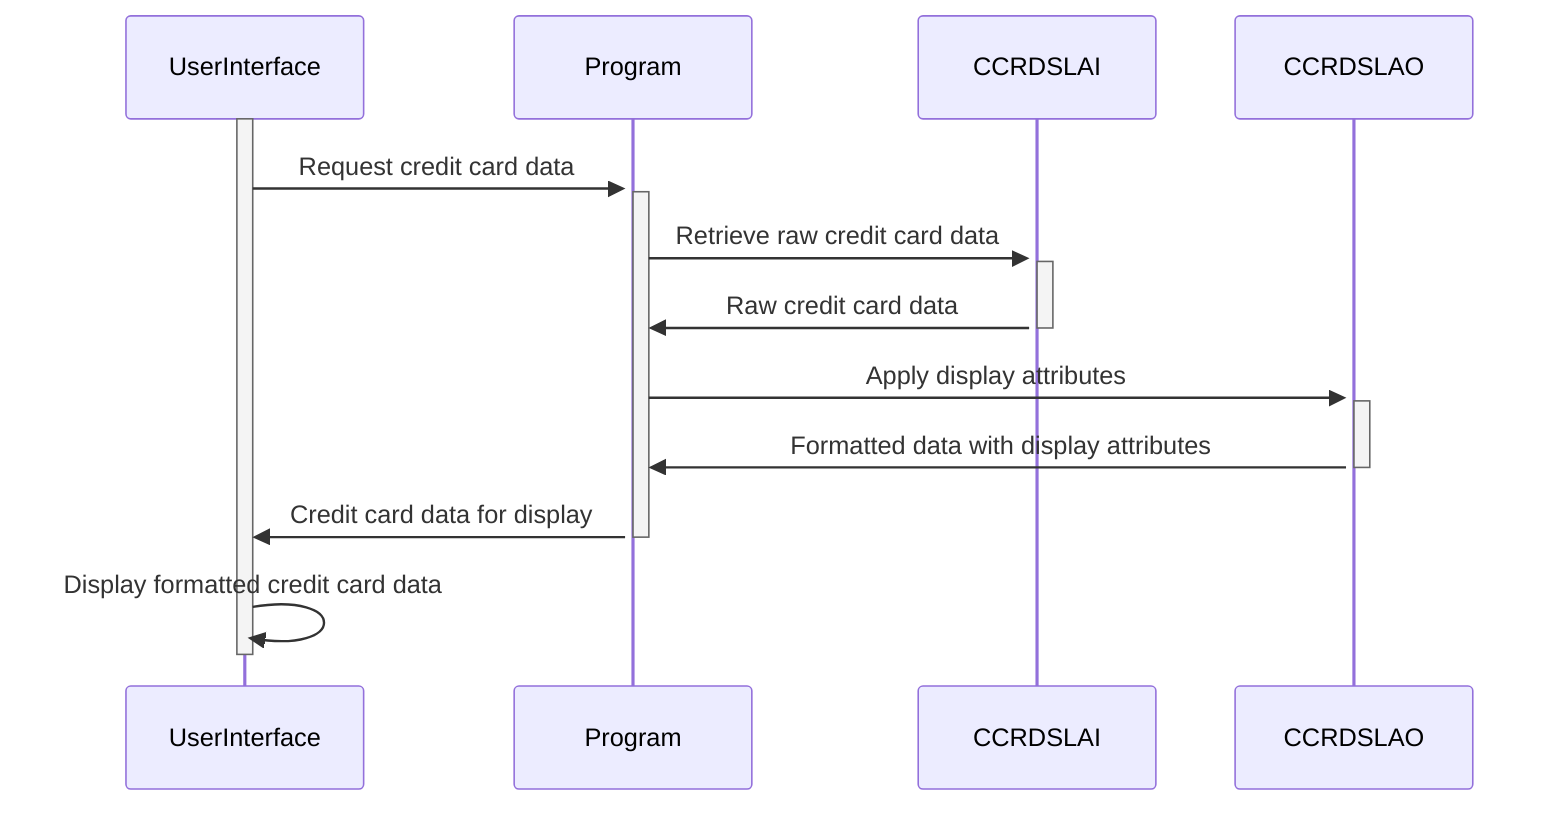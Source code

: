 sequenceDiagram
    participant UserInterface
    participant Program
    participant CCRDSLAI
    participant CCRDSLAO

    activate UserInterface
    UserInterface->>+Program: Request credit card data
    activate Program
    Program->>+CCRDSLAI: Retrieve raw credit card data
    activate CCRDSLAI
    CCRDSLAI->>Program: Raw credit card data
    deactivate CCRDSLAI
    Program->>+CCRDSLAO: Apply display attributes
    activate CCRDSLAO
    CCRDSLAO->>Program: Formatted data with display attributes
    deactivate CCRDSLAO
    Program->>UserInterface: Credit card data for display
    deactivate Program
    UserInterface->>UserInterface: Display formatted credit card data
    deactivate UserInterface